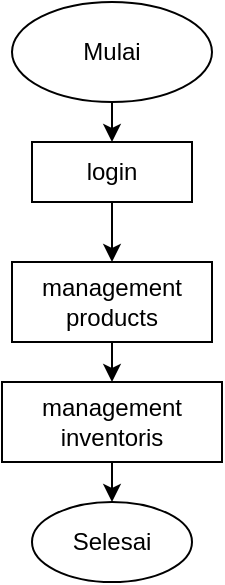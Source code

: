 <mxfile>
    <diagram id="XOtMg55likraPMNwElUg" name="Page-1">
        <mxGraphModel dx="1129" dy="399" grid="1" gridSize="10" guides="1" tooltips="1" connect="1" arrows="1" fold="1" page="0" pageScale="1" pageWidth="850" pageHeight="1100" math="0" shadow="0">
            <root>
                <mxCell id="0"/>
                <mxCell id="1" parent="0"/>
                <mxCell id="11" style="edgeStyle=none;html=1;entryX=0.5;entryY=0;entryDx=0;entryDy=0;" edge="1" parent="1" source="2" target="10">
                    <mxGeometry relative="1" as="geometry"/>
                </mxCell>
                <mxCell id="2" value="Mulai" style="ellipse;whiteSpace=wrap;html=1;" vertex="1" parent="1">
                    <mxGeometry x="-60" y="90" width="100" height="50" as="geometry"/>
                </mxCell>
                <mxCell id="5" value="" style="edgeStyle=none;html=1;" edge="1" parent="1" source="3" target="4">
                    <mxGeometry relative="1" as="geometry"/>
                </mxCell>
                <mxCell id="3" value="management products" style="rounded=0;whiteSpace=wrap;html=1;" vertex="1" parent="1">
                    <mxGeometry x="-60" y="220" width="100" height="40" as="geometry"/>
                </mxCell>
                <mxCell id="8" value="" style="edgeStyle=none;html=1;" edge="1" parent="1" source="4" target="7">
                    <mxGeometry relative="1" as="geometry"/>
                </mxCell>
                <mxCell id="4" value="management inventoris" style="whiteSpace=wrap;html=1;rounded=0;" vertex="1" parent="1">
                    <mxGeometry x="-65" y="280" width="110" height="40" as="geometry"/>
                </mxCell>
                <mxCell id="7" value="Selesai" style="ellipse;whiteSpace=wrap;html=1;rounded=0;" vertex="1" parent="1">
                    <mxGeometry x="-50" y="340" width="80" height="40" as="geometry"/>
                </mxCell>
                <mxCell id="12" style="edgeStyle=none;html=1;entryX=0.5;entryY=0;entryDx=0;entryDy=0;" edge="1" parent="1" source="10" target="3">
                    <mxGeometry relative="1" as="geometry"/>
                </mxCell>
                <mxCell id="10" value="login" style="rounded=0;whiteSpace=wrap;html=1;" vertex="1" parent="1">
                    <mxGeometry x="-50" y="160" width="80" height="30" as="geometry"/>
                </mxCell>
            </root>
        </mxGraphModel>
    </diagram>
</mxfile>